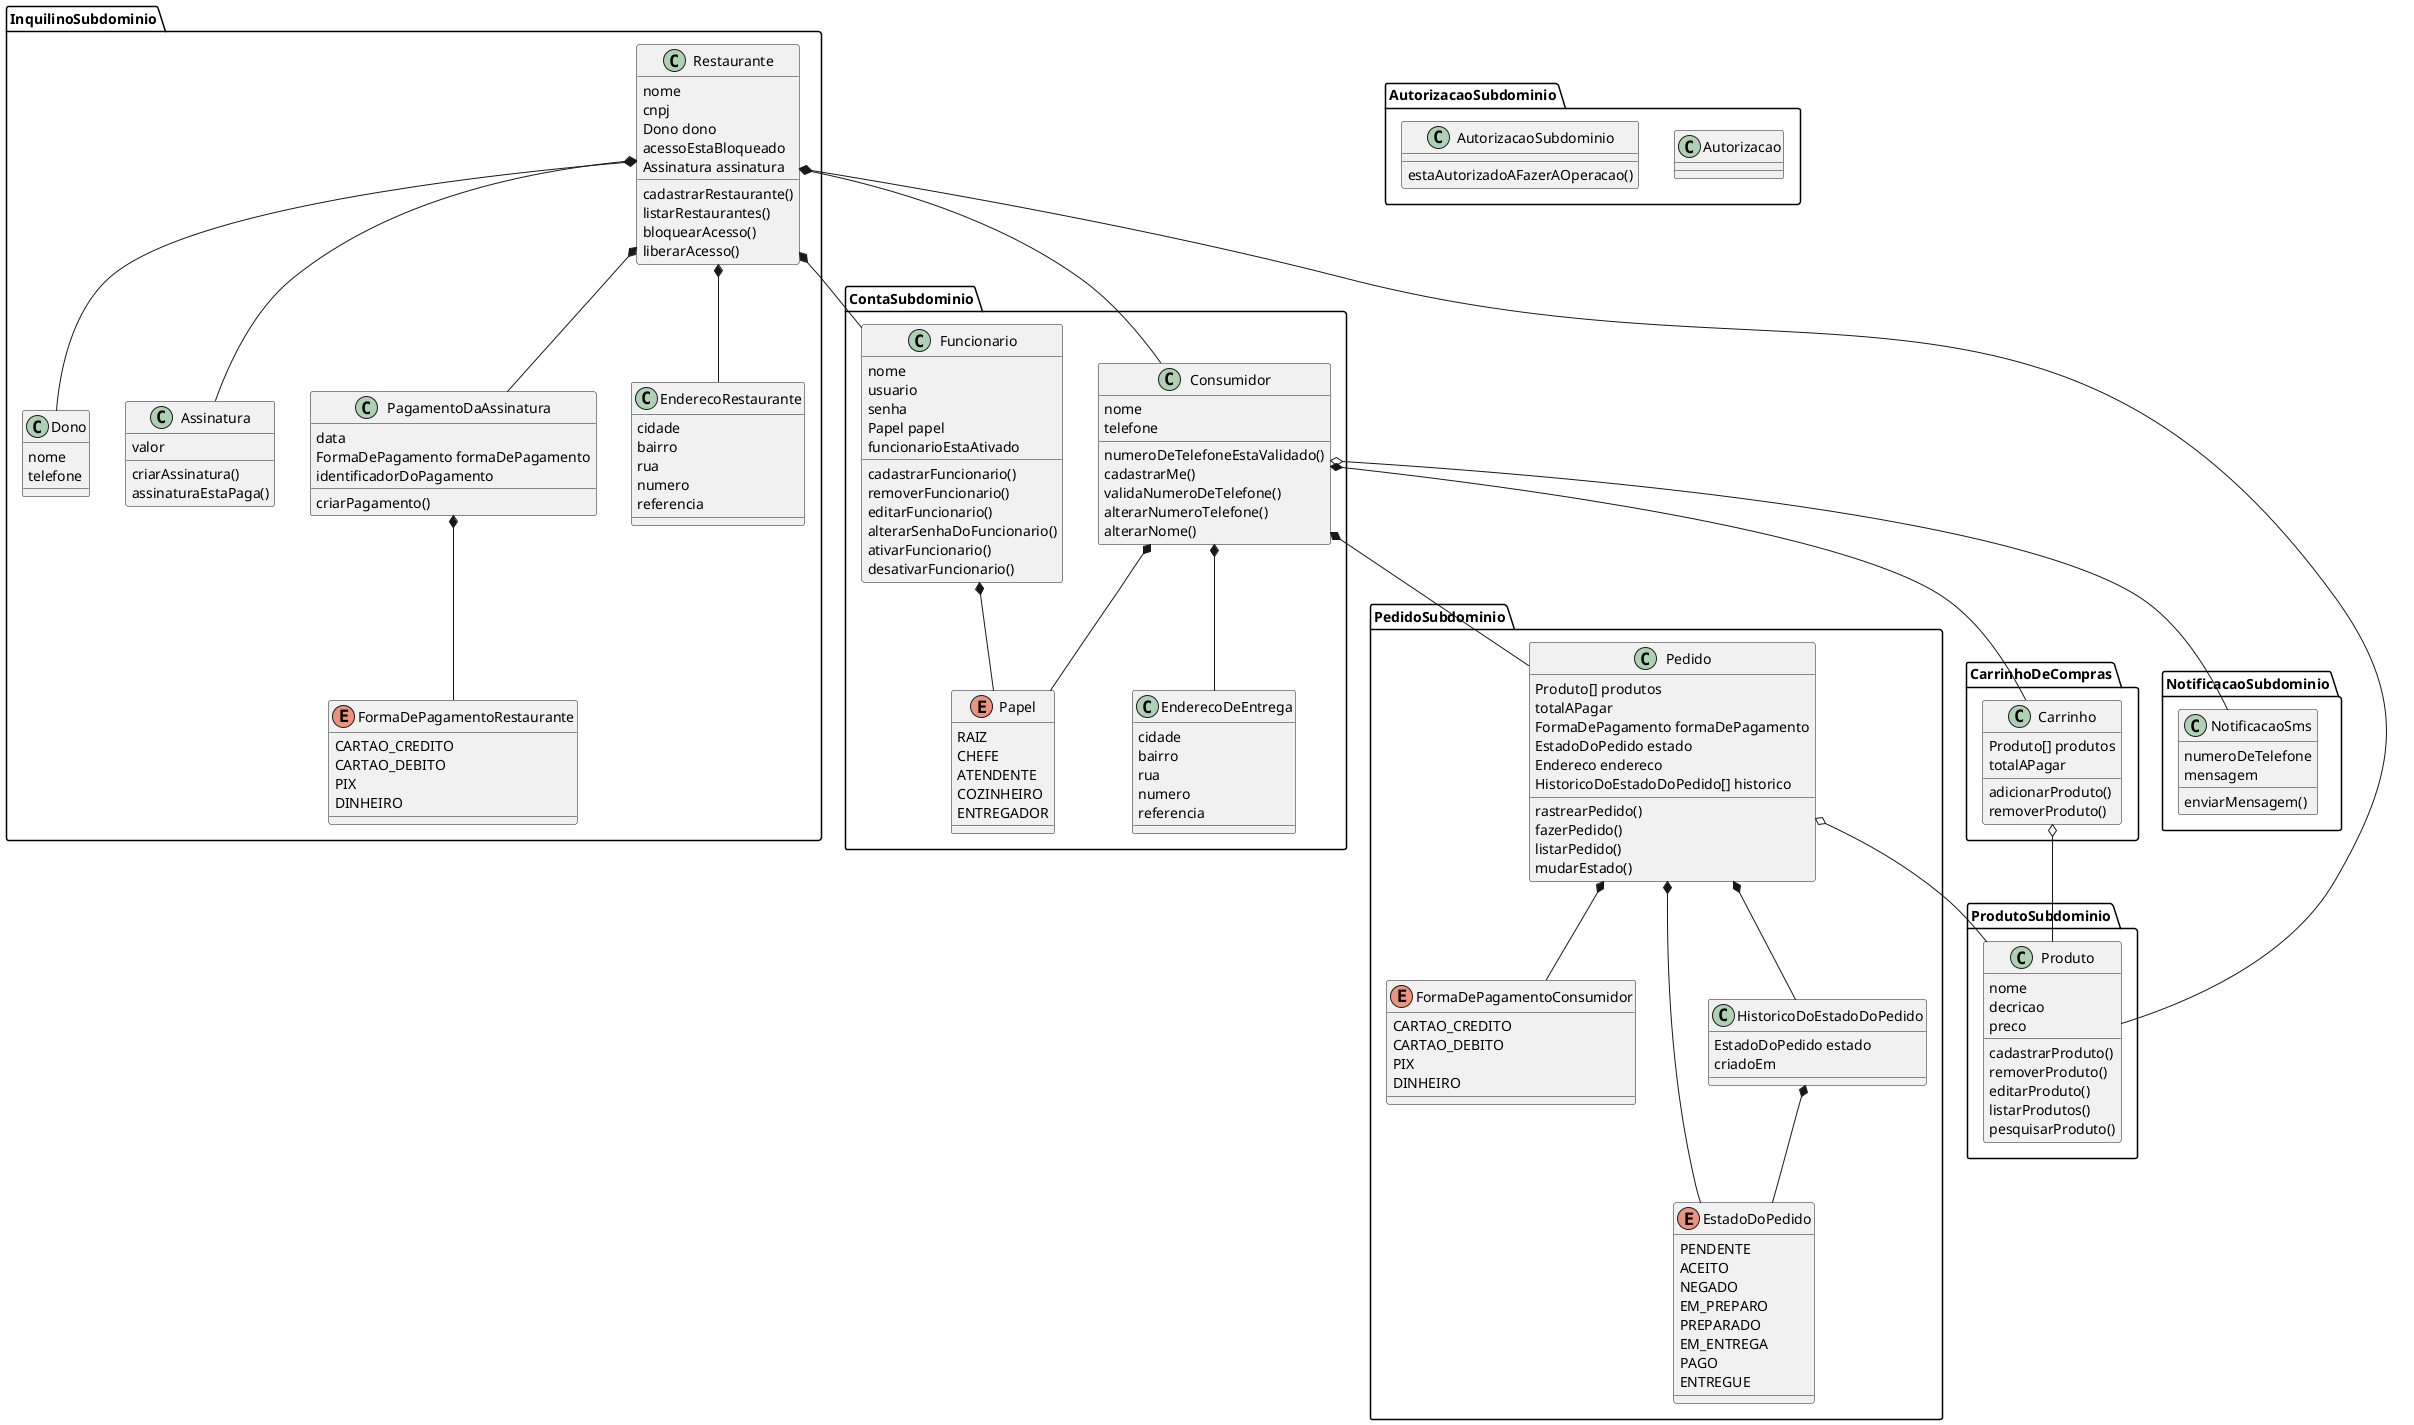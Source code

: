 @startuml
' Definições
package "InquilinoSubdominio" {
    class Restaurante
    Restaurante : nome
    Restaurante : cnpj
    Restaurante : Dono dono
    Restaurante : acessoEstaBloqueado
    Restaurante : Assinatura assinatura
    Restaurante : cadastrarRestaurante()
    Restaurante : listarRestaurantes()
    Restaurante : bloquearAcesso()
    Restaurante : liberarAcesso()

    class Dono
    Dono : nome
    Dono : telefone

    class Assinatura
    Assinatura : valor
    Assinatura : criarAssinatura()
    Assinatura : assinaturaEstaPaga()

    class PagamentoDaAssinatura
    PagamentoDaAssinatura : data
    PagamentoDaAssinatura : FormaDePagamento formaDePagamento
    PagamentoDaAssinatura : identificadorDoPagamento
    PagamentoDaAssinatura : criarPagamento()

    class EnderecoRestaurante
    EnderecoRestaurante : cidade
    EnderecoRestaurante : bairro
    EnderecoRestaurante : rua
    EnderecoRestaurante : numero
    EnderecoRestaurante : referencia

    enum FormaDePagamentoRestaurante
    FormaDePagamentoRestaurante : CARTAO_CREDITO
    FormaDePagamentoRestaurante : CARTAO_DEBITO
    FormaDePagamentoRestaurante : PIX
    FormaDePagamentoRestaurante : DINHEIRO
}

package "ContaSubdominio" {
    class Funcionario
    Funcionario : nome
    Funcionario : usuario
    Funcionario : senha
    Funcionario : Papel papel
    Funcionario : funcionarioEstaAtivado
    Funcionario : cadastrarFuncionario()
    Funcionario : removerFuncionario()
    Funcionario : editarFuncionario()
    Funcionario : alterarSenhaDoFuncionario()
    Funcionario : ativarFuncionario()
    Funcionario : desativarFuncionario()

    class Consumidor
    Consumidor : nome
    Consumidor : telefone
    Consumidor : numeroDeTelefoneEstaValidado()
    Consumidor : cadastrarMe()
    Consumidor : validaNumeroDeTelefone()
    Consumidor : alterarNumeroTelefone()
    Consumidor : alterarNome()

    class EnderecoDeEntrega
    EnderecoDeEntrega : cidade
    EnderecoDeEntrega : bairro
    EnderecoDeEntrega : rua
    EnderecoDeEntrega : numero
    EnderecoDeEntrega : referencia

    enum Papel
    Papel : RAIZ
    Papel : CHEFE
    Papel : ATENDENTE
    Papel : COZINHEIRO
    Papel : ENTREGADOR    
}

package "ProdutoSubdominio" {
    class Produto
    Produto : nome
    Produto : decricao
    Produto : preco
    Produto : cadastrarProduto()
    Produto : removerProduto()
    Produto : editarProduto()
    Produto : listarProdutos()
    Produto : pesquisarProduto()
}

package "CarrinhoDeCompras" {
    class Carrinho
    Carrinho : Produto[] produtos
    Carrinho : totalAPagar
    Carrinho : adicionarProduto()
    Carrinho : removerProduto()
}

package "PedidoSubdominio" {
    class Pedido
    Pedido : Produto[] produtos
    Pedido : totalAPagar
    Pedido : FormaDePagamento formaDePagamento
    Pedido : EstadoDoPedido estado
    Pedido : Endereco endereco
    Pedido : HistoricoDoEstadoDoPedido[] historico
    Pedido : rastrearPedido()
    Pedido : fazerPedido()
    Pedido : listarPedido()
    Pedido : mudarEstado()
    
    enum FormaDePagamentoConsumidor
    FormaDePagamentoConsumidor : CARTAO_CREDITO
    FormaDePagamentoConsumidor : CARTAO_DEBITO
    FormaDePagamentoConsumidor : PIX
    FormaDePagamentoConsumidor : DINHEIRO

    enum EstadoDoPedido
    EstadoDoPedido : PENDENTE
    EstadoDoPedido : ACEITO
    EstadoDoPedido : NEGADO
    EstadoDoPedido : EM_PREPARO
    EstadoDoPedido : PREPARADO
    EstadoDoPedido : EM_ENTREGA
    EstadoDoPedido : PAGO
    EstadoDoPedido : ENTREGUE

    class HistoricoDoEstadoDoPedido
    HistoricoDoEstadoDoPedido : EstadoDoPedido estado
    HistoricoDoEstadoDoPedido : criadoEm

}

package "NotificacaoSubdominio" {
    class NotificacaoSms
    NotificacaoSms : numeroDeTelefone
    NotificacaoSms : mensagem
    NotificacaoSms : enviarMensagem()
}

package "AutorizacaoSubdominio" {
    class Autorizacao
    AutorizacaoSubdominio : estaAutorizadoAFazerAOperacao()
}

' Relação
Restaurante *-- EnderecoRestaurante
Restaurante *-- Assinatura
Restaurante *-- Dono
Restaurante *-- Produto
Restaurante *-- PagamentoDaAssinatura
Restaurante *-- Funcionario
Restaurante *-- Consumidor
Funcionario *-- Papel
Consumidor *-- Pedido
Consumidor *-- Carrinho
Consumidor *-- EnderecoDeEntrega
Consumidor *-- Papel
Pedido *-- FormaDePagamentoConsumidor
Pedido o-- Produto
Pedido *-- HistoricoDoEstadoDoPedido
Pedido *-- EstadoDoPedido
PagamentoDaAssinatura *-- FormaDePagamentoRestaurante
HistoricoDoEstadoDoPedido *-- EstadoDoPedido
Carrinho o-- Produto
Consumidor o-- NotificacaoSms
@enduml